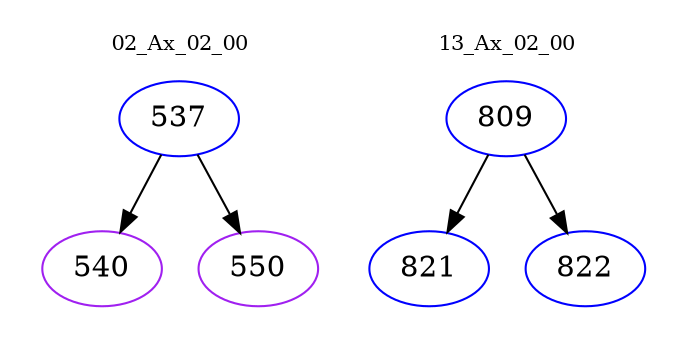 digraph{
subgraph cluster_0 {
color = white
label = "02_Ax_02_00";
fontsize=10;
T0_537 [label="537", color="blue"]
T0_537 -> T0_540 [color="black"]
T0_540 [label="540", color="purple"]
T0_537 -> T0_550 [color="black"]
T0_550 [label="550", color="purple"]
}
subgraph cluster_1 {
color = white
label = "13_Ax_02_00";
fontsize=10;
T1_809 [label="809", color="blue"]
T1_809 -> T1_821 [color="black"]
T1_821 [label="821", color="blue"]
T1_809 -> T1_822 [color="black"]
T1_822 [label="822", color="blue"]
}
}
